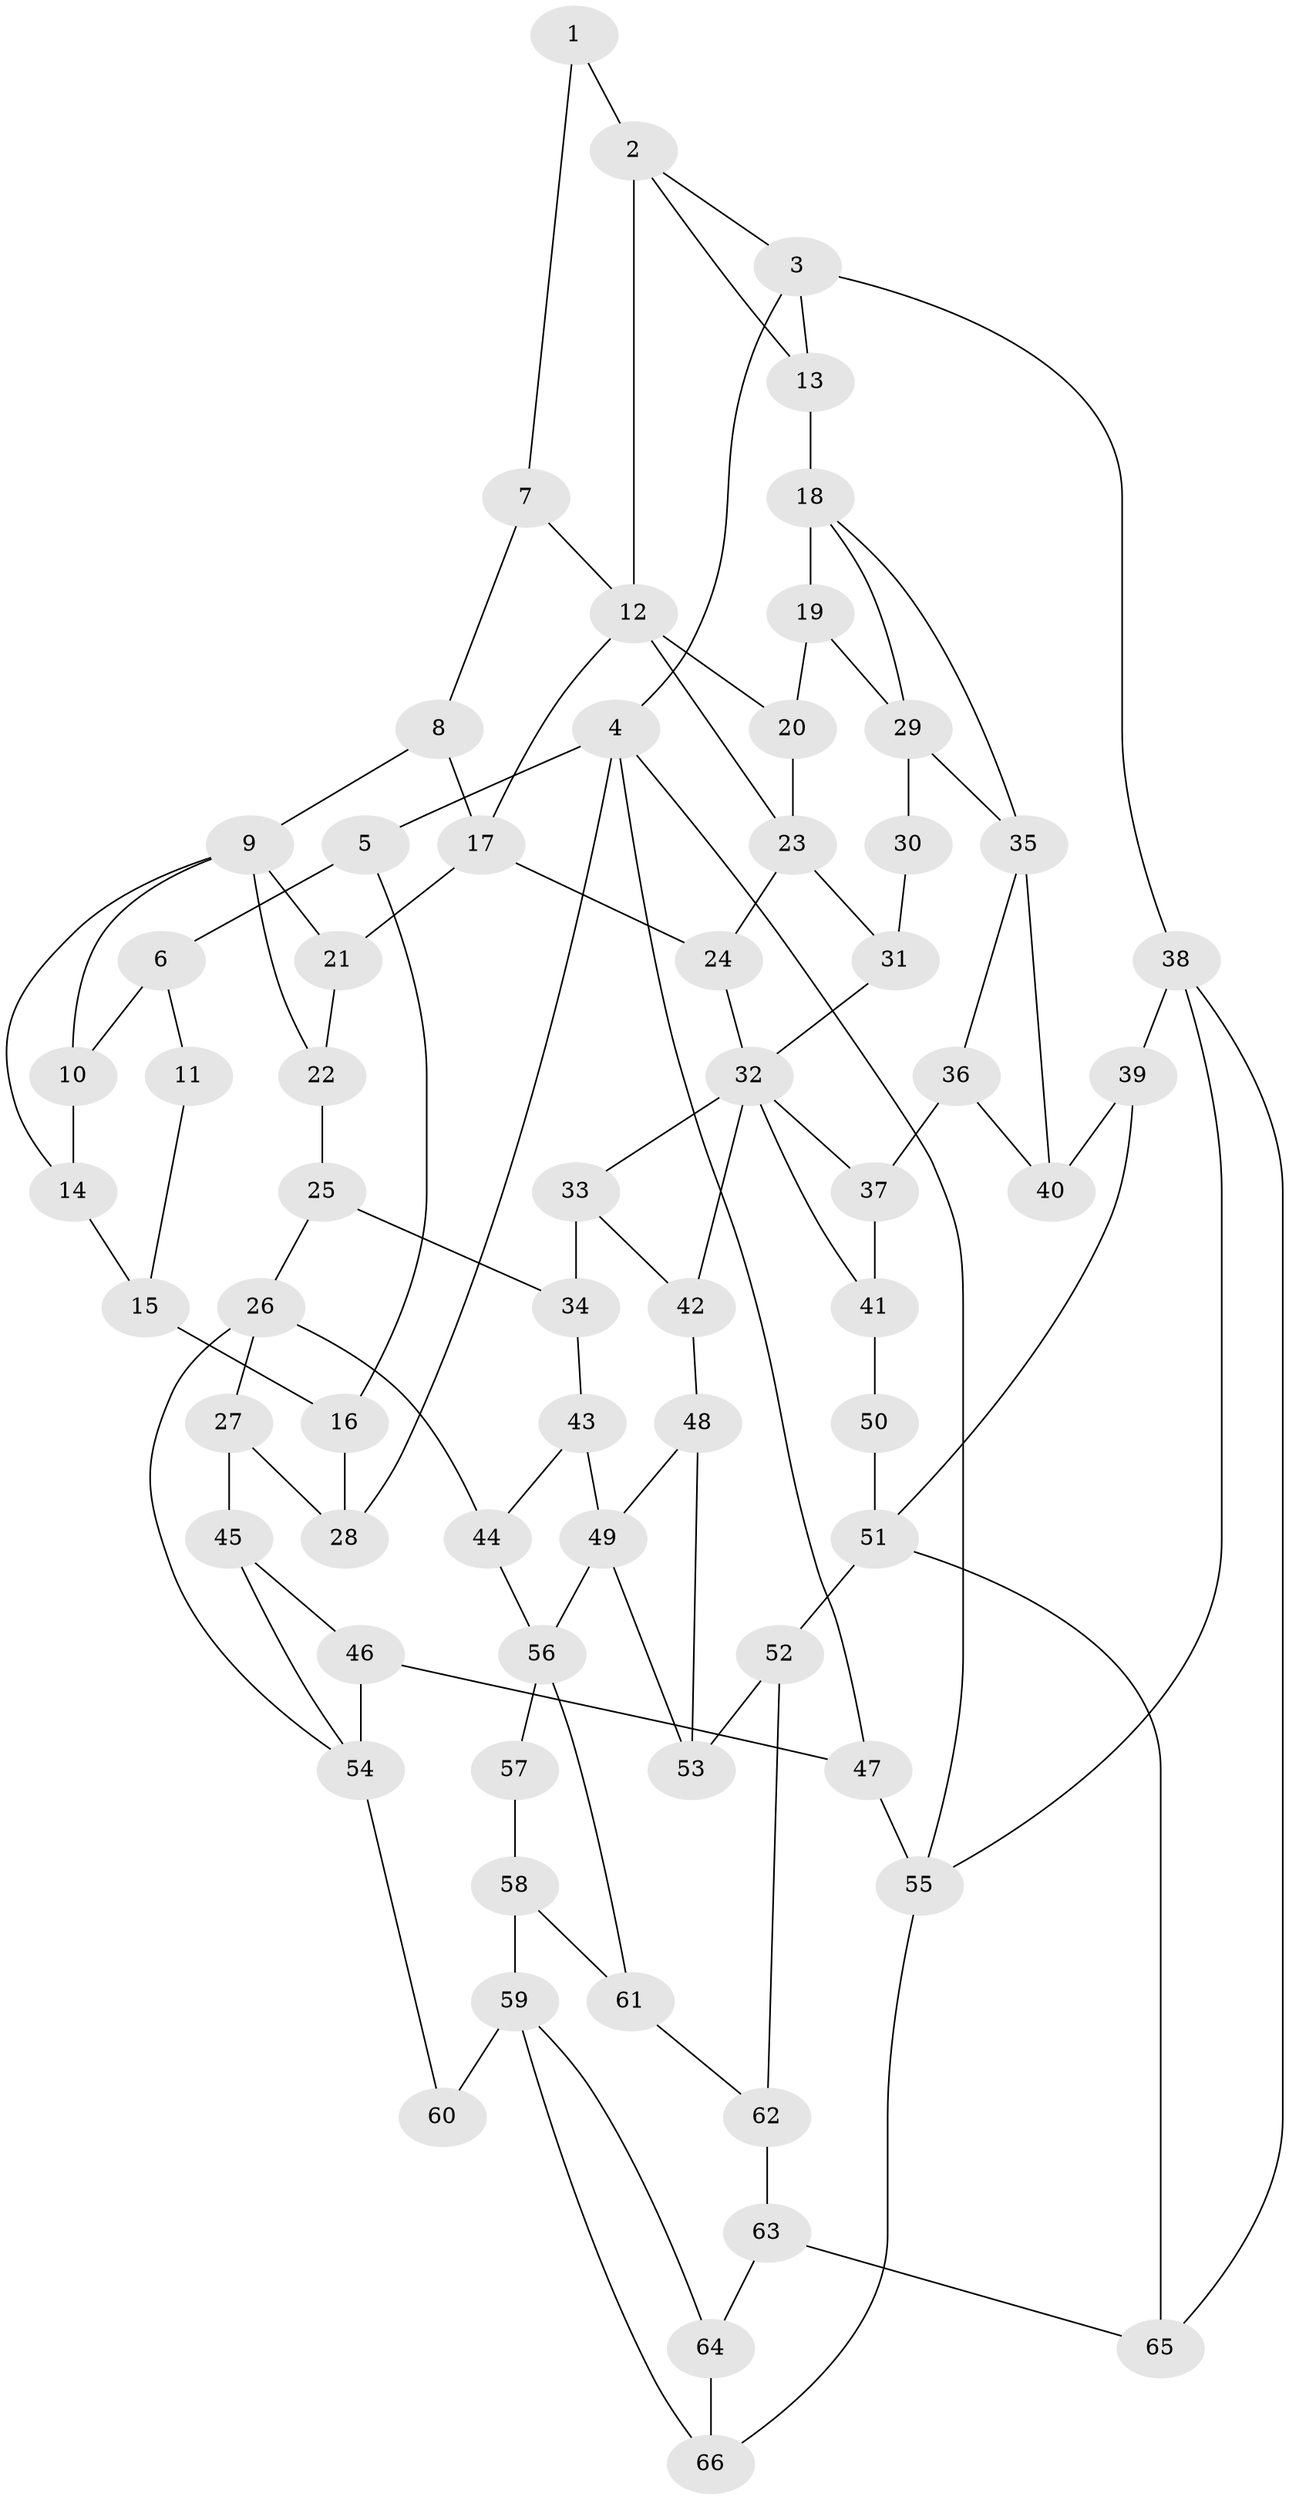 // original degree distribution, {3: 0.022727272727272728, 4: 0.19696969696969696, 6: 0.19696969696969696, 5: 0.5833333333333334}
// Generated by graph-tools (version 1.1) at 2025/38/03/09/25 02:38:40]
// undirected, 66 vertices, 108 edges
graph export_dot {
graph [start="1"]
  node [color=gray90,style=filled];
  1;
  2;
  3;
  4;
  5;
  6;
  7;
  8;
  9;
  10;
  11;
  12;
  13;
  14;
  15;
  16;
  17;
  18;
  19;
  20;
  21;
  22;
  23;
  24;
  25;
  26;
  27;
  28;
  29;
  30;
  31;
  32;
  33;
  34;
  35;
  36;
  37;
  38;
  39;
  40;
  41;
  42;
  43;
  44;
  45;
  46;
  47;
  48;
  49;
  50;
  51;
  52;
  53;
  54;
  55;
  56;
  57;
  58;
  59;
  60;
  61;
  62;
  63;
  64;
  65;
  66;
  1 -- 2 [weight=1.0];
  1 -- 7 [weight=1.0];
  2 -- 3 [weight=1.0];
  2 -- 12 [weight=2.0];
  2 -- 13 [weight=1.0];
  3 -- 4 [weight=1.0];
  3 -- 13 [weight=1.0];
  3 -- 38 [weight=1.0];
  4 -- 5 [weight=2.0];
  4 -- 28 [weight=1.0];
  4 -- 47 [weight=1.0];
  4 -- 55 [weight=1.0];
  5 -- 6 [weight=1.0];
  5 -- 16 [weight=1.0];
  6 -- 10 [weight=1.0];
  6 -- 11 [weight=2.0];
  7 -- 8 [weight=2.0];
  7 -- 12 [weight=1.0];
  8 -- 9 [weight=2.0];
  8 -- 17 [weight=1.0];
  9 -- 10 [weight=1.0];
  9 -- 14 [weight=1.0];
  9 -- 21 [weight=1.0];
  9 -- 22 [weight=1.0];
  10 -- 14 [weight=1.0];
  11 -- 15 [weight=1.0];
  12 -- 17 [weight=1.0];
  12 -- 20 [weight=1.0];
  12 -- 23 [weight=1.0];
  13 -- 18 [weight=2.0];
  14 -- 15 [weight=1.0];
  15 -- 16 [weight=1.0];
  16 -- 28 [weight=1.0];
  17 -- 21 [weight=1.0];
  17 -- 24 [weight=1.0];
  18 -- 19 [weight=2.0];
  18 -- 29 [weight=1.0];
  18 -- 35 [weight=1.0];
  19 -- 20 [weight=2.0];
  19 -- 29 [weight=1.0];
  20 -- 23 [weight=1.0];
  21 -- 22 [weight=1.0];
  22 -- 25 [weight=1.0];
  23 -- 24 [weight=1.0];
  23 -- 31 [weight=1.0];
  24 -- 32 [weight=1.0];
  25 -- 26 [weight=1.0];
  25 -- 34 [weight=1.0];
  26 -- 27 [weight=2.0];
  26 -- 44 [weight=1.0];
  26 -- 54 [weight=1.0];
  27 -- 28 [weight=2.0];
  27 -- 45 [weight=2.0];
  29 -- 30 [weight=2.0];
  29 -- 35 [weight=2.0];
  30 -- 31 [weight=1.0];
  31 -- 32 [weight=1.0];
  32 -- 33 [weight=1.0];
  32 -- 37 [weight=1.0];
  32 -- 41 [weight=1.0];
  32 -- 42 [weight=1.0];
  33 -- 34 [weight=1.0];
  33 -- 42 [weight=1.0];
  34 -- 43 [weight=1.0];
  35 -- 36 [weight=1.0];
  35 -- 40 [weight=1.0];
  36 -- 37 [weight=1.0];
  36 -- 40 [weight=1.0];
  37 -- 41 [weight=1.0];
  38 -- 39 [weight=1.0];
  38 -- 55 [weight=1.0];
  38 -- 65 [weight=1.0];
  39 -- 40 [weight=1.0];
  39 -- 51 [weight=1.0];
  41 -- 50 [weight=1.0];
  42 -- 48 [weight=1.0];
  43 -- 44 [weight=1.0];
  43 -- 49 [weight=2.0];
  44 -- 56 [weight=1.0];
  45 -- 46 [weight=1.0];
  45 -- 54 [weight=1.0];
  46 -- 47 [weight=1.0];
  46 -- 54 [weight=1.0];
  47 -- 55 [weight=1.0];
  48 -- 49 [weight=1.0];
  48 -- 53 [weight=1.0];
  49 -- 53 [weight=1.0];
  49 -- 56 [weight=2.0];
  50 -- 51 [weight=2.0];
  51 -- 52 [weight=2.0];
  51 -- 65 [weight=1.0];
  52 -- 53 [weight=2.0];
  52 -- 62 [weight=1.0];
  54 -- 60 [weight=2.0];
  55 -- 66 [weight=1.0];
  56 -- 57 [weight=1.0];
  56 -- 61 [weight=1.0];
  57 -- 58 [weight=2.0];
  58 -- 59 [weight=2.0];
  58 -- 61 [weight=1.0];
  59 -- 60 [weight=2.0];
  59 -- 64 [weight=1.0];
  59 -- 66 [weight=1.0];
  61 -- 62 [weight=1.0];
  62 -- 63 [weight=1.0];
  63 -- 64 [weight=1.0];
  63 -- 65 [weight=1.0];
  64 -- 66 [weight=1.0];
}
